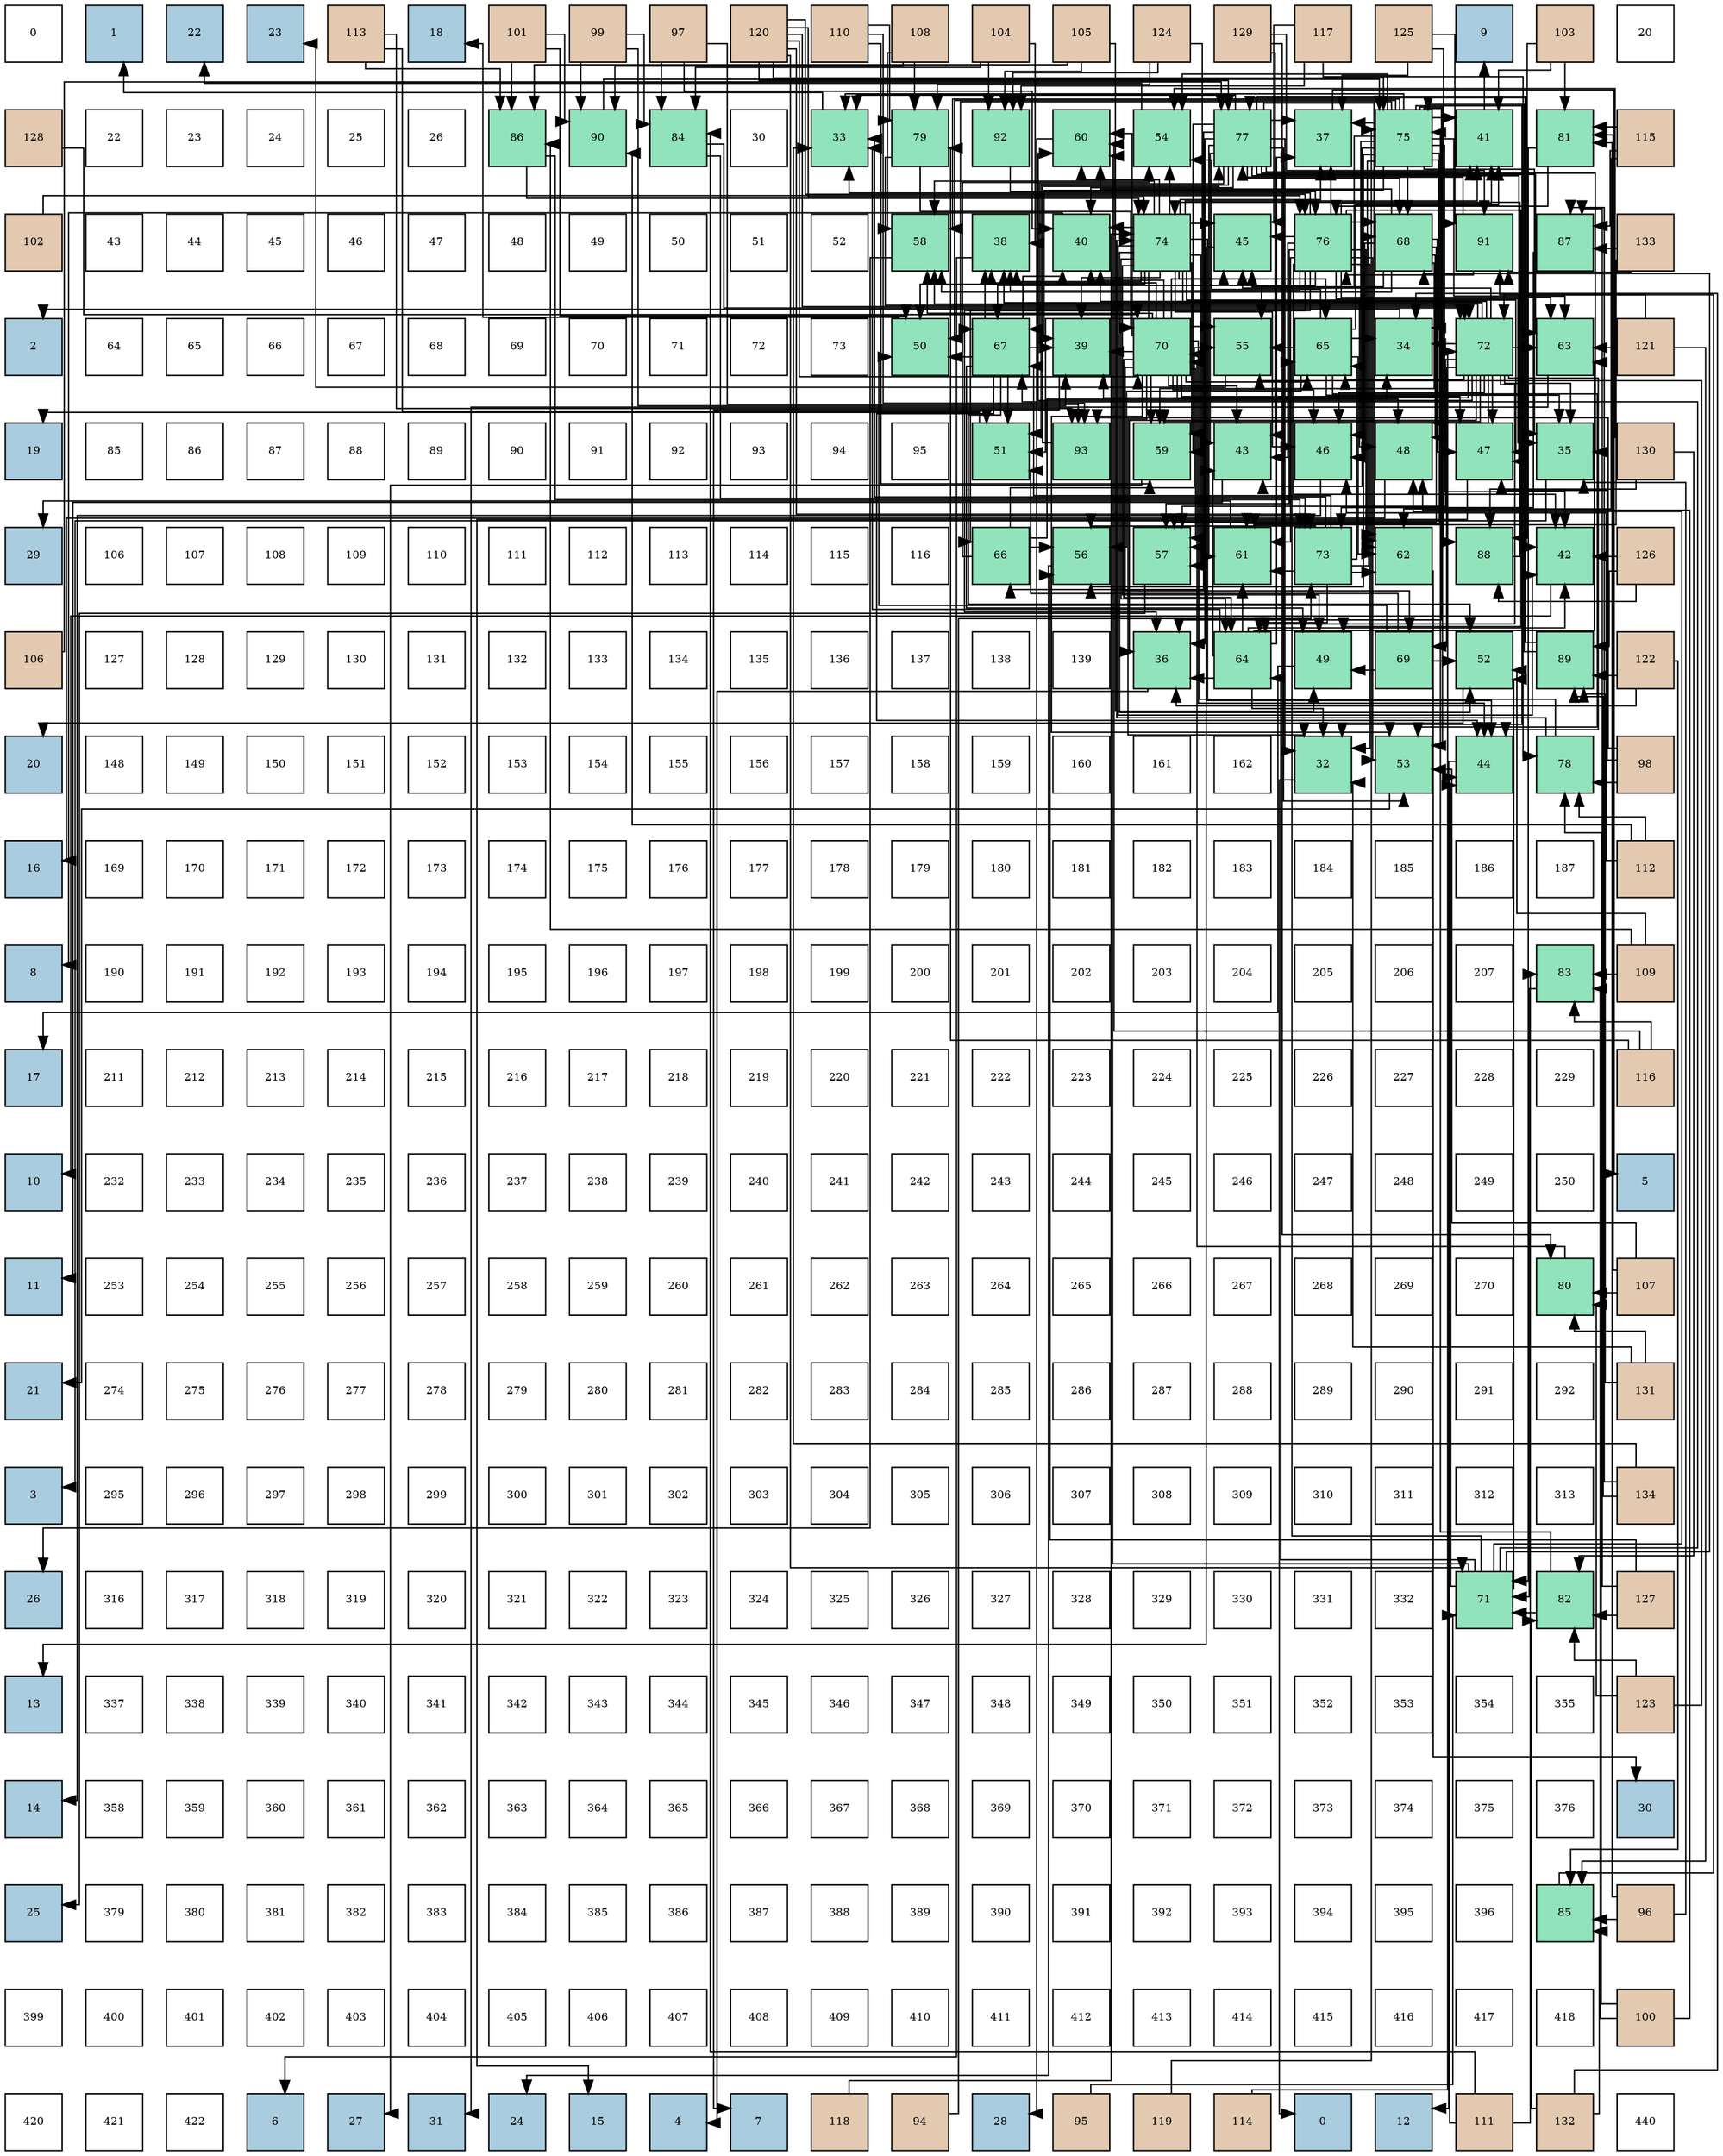 digraph layout{
 rankdir=TB;
 splines=ortho;
 node [style=filled shape=square fixedsize=true width=0.6];
0[label="0", fontsize=8, fillcolor="#ffffff"];
1[label="1", fontsize=8, fillcolor="#a9ccde"];
2[label="22", fontsize=8, fillcolor="#a9ccde"];
3[label="23", fontsize=8, fillcolor="#a9ccde"];
4[label="113", fontsize=8, fillcolor="#e3c9af"];
5[label="18", fontsize=8, fillcolor="#a9ccde"];
6[label="101", fontsize=8, fillcolor="#e3c9af"];
7[label="99", fontsize=8, fillcolor="#e3c9af"];
8[label="97", fontsize=8, fillcolor="#e3c9af"];
9[label="120", fontsize=8, fillcolor="#e3c9af"];
10[label="110", fontsize=8, fillcolor="#e3c9af"];
11[label="108", fontsize=8, fillcolor="#e3c9af"];
12[label="104", fontsize=8, fillcolor="#e3c9af"];
13[label="105", fontsize=8, fillcolor="#e3c9af"];
14[label="124", fontsize=8, fillcolor="#e3c9af"];
15[label="129", fontsize=8, fillcolor="#e3c9af"];
16[label="117", fontsize=8, fillcolor="#e3c9af"];
17[label="125", fontsize=8, fillcolor="#e3c9af"];
18[label="9", fontsize=8, fillcolor="#a9ccde"];
19[label="103", fontsize=8, fillcolor="#e3c9af"];
20[label="20", fontsize=8, fillcolor="#ffffff"];
21[label="128", fontsize=8, fillcolor="#e3c9af"];
22[label="22", fontsize=8, fillcolor="#ffffff"];
23[label="23", fontsize=8, fillcolor="#ffffff"];
24[label="24", fontsize=8, fillcolor="#ffffff"];
25[label="25", fontsize=8, fillcolor="#ffffff"];
26[label="26", fontsize=8, fillcolor="#ffffff"];
27[label="86", fontsize=8, fillcolor="#91e3bb"];
28[label="90", fontsize=8, fillcolor="#91e3bb"];
29[label="84", fontsize=8, fillcolor="#91e3bb"];
30[label="30", fontsize=8, fillcolor="#ffffff"];
31[label="33", fontsize=8, fillcolor="#91e3bb"];
32[label="79", fontsize=8, fillcolor="#91e3bb"];
33[label="92", fontsize=8, fillcolor="#91e3bb"];
34[label="60", fontsize=8, fillcolor="#91e3bb"];
35[label="54", fontsize=8, fillcolor="#91e3bb"];
36[label="77", fontsize=8, fillcolor="#91e3bb"];
37[label="37", fontsize=8, fillcolor="#91e3bb"];
38[label="75", fontsize=8, fillcolor="#91e3bb"];
39[label="41", fontsize=8, fillcolor="#91e3bb"];
40[label="81", fontsize=8, fillcolor="#91e3bb"];
41[label="115", fontsize=8, fillcolor="#e3c9af"];
42[label="102", fontsize=8, fillcolor="#e3c9af"];
43[label="43", fontsize=8, fillcolor="#ffffff"];
44[label="44", fontsize=8, fillcolor="#ffffff"];
45[label="45", fontsize=8, fillcolor="#ffffff"];
46[label="46", fontsize=8, fillcolor="#ffffff"];
47[label="47", fontsize=8, fillcolor="#ffffff"];
48[label="48", fontsize=8, fillcolor="#ffffff"];
49[label="49", fontsize=8, fillcolor="#ffffff"];
50[label="50", fontsize=8, fillcolor="#ffffff"];
51[label="51", fontsize=8, fillcolor="#ffffff"];
52[label="52", fontsize=8, fillcolor="#ffffff"];
53[label="58", fontsize=8, fillcolor="#91e3bb"];
54[label="38", fontsize=8, fillcolor="#91e3bb"];
55[label="40", fontsize=8, fillcolor="#91e3bb"];
56[label="74", fontsize=8, fillcolor="#91e3bb"];
57[label="45", fontsize=8, fillcolor="#91e3bb"];
58[label="76", fontsize=8, fillcolor="#91e3bb"];
59[label="68", fontsize=8, fillcolor="#91e3bb"];
60[label="91", fontsize=8, fillcolor="#91e3bb"];
61[label="87", fontsize=8, fillcolor="#91e3bb"];
62[label="133", fontsize=8, fillcolor="#e3c9af"];
63[label="2", fontsize=8, fillcolor="#a9ccde"];
64[label="64", fontsize=8, fillcolor="#ffffff"];
65[label="65", fontsize=8, fillcolor="#ffffff"];
66[label="66", fontsize=8, fillcolor="#ffffff"];
67[label="67", fontsize=8, fillcolor="#ffffff"];
68[label="68", fontsize=8, fillcolor="#ffffff"];
69[label="69", fontsize=8, fillcolor="#ffffff"];
70[label="70", fontsize=8, fillcolor="#ffffff"];
71[label="71", fontsize=8, fillcolor="#ffffff"];
72[label="72", fontsize=8, fillcolor="#ffffff"];
73[label="73", fontsize=8, fillcolor="#ffffff"];
74[label="50", fontsize=8, fillcolor="#91e3bb"];
75[label="67", fontsize=8, fillcolor="#91e3bb"];
76[label="39", fontsize=8, fillcolor="#91e3bb"];
77[label="70", fontsize=8, fillcolor="#91e3bb"];
78[label="55", fontsize=8, fillcolor="#91e3bb"];
79[label="65", fontsize=8, fillcolor="#91e3bb"];
80[label="34", fontsize=8, fillcolor="#91e3bb"];
81[label="72", fontsize=8, fillcolor="#91e3bb"];
82[label="63", fontsize=8, fillcolor="#91e3bb"];
83[label="121", fontsize=8, fillcolor="#e3c9af"];
84[label="19", fontsize=8, fillcolor="#a9ccde"];
85[label="85", fontsize=8, fillcolor="#ffffff"];
86[label="86", fontsize=8, fillcolor="#ffffff"];
87[label="87", fontsize=8, fillcolor="#ffffff"];
88[label="88", fontsize=8, fillcolor="#ffffff"];
89[label="89", fontsize=8, fillcolor="#ffffff"];
90[label="90", fontsize=8, fillcolor="#ffffff"];
91[label="91", fontsize=8, fillcolor="#ffffff"];
92[label="92", fontsize=8, fillcolor="#ffffff"];
93[label="93", fontsize=8, fillcolor="#ffffff"];
94[label="94", fontsize=8, fillcolor="#ffffff"];
95[label="95", fontsize=8, fillcolor="#ffffff"];
96[label="51", fontsize=8, fillcolor="#91e3bb"];
97[label="93", fontsize=8, fillcolor="#91e3bb"];
98[label="59", fontsize=8, fillcolor="#91e3bb"];
99[label="43", fontsize=8, fillcolor="#91e3bb"];
100[label="46", fontsize=8, fillcolor="#91e3bb"];
101[label="48", fontsize=8, fillcolor="#91e3bb"];
102[label="47", fontsize=8, fillcolor="#91e3bb"];
103[label="35", fontsize=8, fillcolor="#91e3bb"];
104[label="130", fontsize=8, fillcolor="#e3c9af"];
105[label="29", fontsize=8, fillcolor="#a9ccde"];
106[label="106", fontsize=8, fillcolor="#ffffff"];
107[label="107", fontsize=8, fillcolor="#ffffff"];
108[label="108", fontsize=8, fillcolor="#ffffff"];
109[label="109", fontsize=8, fillcolor="#ffffff"];
110[label="110", fontsize=8, fillcolor="#ffffff"];
111[label="111", fontsize=8, fillcolor="#ffffff"];
112[label="112", fontsize=8, fillcolor="#ffffff"];
113[label="113", fontsize=8, fillcolor="#ffffff"];
114[label="114", fontsize=8, fillcolor="#ffffff"];
115[label="115", fontsize=8, fillcolor="#ffffff"];
116[label="116", fontsize=8, fillcolor="#ffffff"];
117[label="66", fontsize=8, fillcolor="#91e3bb"];
118[label="56", fontsize=8, fillcolor="#91e3bb"];
119[label="57", fontsize=8, fillcolor="#91e3bb"];
120[label="61", fontsize=8, fillcolor="#91e3bb"];
121[label="73", fontsize=8, fillcolor="#91e3bb"];
122[label="62", fontsize=8, fillcolor="#91e3bb"];
123[label="88", fontsize=8, fillcolor="#91e3bb"];
124[label="42", fontsize=8, fillcolor="#91e3bb"];
125[label="126", fontsize=8, fillcolor="#e3c9af"];
126[label="106", fontsize=8, fillcolor="#e3c9af"];
127[label="127", fontsize=8, fillcolor="#ffffff"];
128[label="128", fontsize=8, fillcolor="#ffffff"];
129[label="129", fontsize=8, fillcolor="#ffffff"];
130[label="130", fontsize=8, fillcolor="#ffffff"];
131[label="131", fontsize=8, fillcolor="#ffffff"];
132[label="132", fontsize=8, fillcolor="#ffffff"];
133[label="133", fontsize=8, fillcolor="#ffffff"];
134[label="134", fontsize=8, fillcolor="#ffffff"];
135[label="135", fontsize=8, fillcolor="#ffffff"];
136[label="136", fontsize=8, fillcolor="#ffffff"];
137[label="137", fontsize=8, fillcolor="#ffffff"];
138[label="138", fontsize=8, fillcolor="#ffffff"];
139[label="139", fontsize=8, fillcolor="#ffffff"];
140[label="36", fontsize=8, fillcolor="#91e3bb"];
141[label="64", fontsize=8, fillcolor="#91e3bb"];
142[label="49", fontsize=8, fillcolor="#91e3bb"];
143[label="69", fontsize=8, fillcolor="#91e3bb"];
144[label="52", fontsize=8, fillcolor="#91e3bb"];
145[label="89", fontsize=8, fillcolor="#91e3bb"];
146[label="122", fontsize=8, fillcolor="#e3c9af"];
147[label="20", fontsize=8, fillcolor="#a9ccde"];
148[label="148", fontsize=8, fillcolor="#ffffff"];
149[label="149", fontsize=8, fillcolor="#ffffff"];
150[label="150", fontsize=8, fillcolor="#ffffff"];
151[label="151", fontsize=8, fillcolor="#ffffff"];
152[label="152", fontsize=8, fillcolor="#ffffff"];
153[label="153", fontsize=8, fillcolor="#ffffff"];
154[label="154", fontsize=8, fillcolor="#ffffff"];
155[label="155", fontsize=8, fillcolor="#ffffff"];
156[label="156", fontsize=8, fillcolor="#ffffff"];
157[label="157", fontsize=8, fillcolor="#ffffff"];
158[label="158", fontsize=8, fillcolor="#ffffff"];
159[label="159", fontsize=8, fillcolor="#ffffff"];
160[label="160", fontsize=8, fillcolor="#ffffff"];
161[label="161", fontsize=8, fillcolor="#ffffff"];
162[label="162", fontsize=8, fillcolor="#ffffff"];
163[label="32", fontsize=8, fillcolor="#91e3bb"];
164[label="53", fontsize=8, fillcolor="#91e3bb"];
165[label="44", fontsize=8, fillcolor="#91e3bb"];
166[label="78", fontsize=8, fillcolor="#91e3bb"];
167[label="98", fontsize=8, fillcolor="#e3c9af"];
168[label="16", fontsize=8, fillcolor="#a9ccde"];
169[label="169", fontsize=8, fillcolor="#ffffff"];
170[label="170", fontsize=8, fillcolor="#ffffff"];
171[label="171", fontsize=8, fillcolor="#ffffff"];
172[label="172", fontsize=8, fillcolor="#ffffff"];
173[label="173", fontsize=8, fillcolor="#ffffff"];
174[label="174", fontsize=8, fillcolor="#ffffff"];
175[label="175", fontsize=8, fillcolor="#ffffff"];
176[label="176", fontsize=8, fillcolor="#ffffff"];
177[label="177", fontsize=8, fillcolor="#ffffff"];
178[label="178", fontsize=8, fillcolor="#ffffff"];
179[label="179", fontsize=8, fillcolor="#ffffff"];
180[label="180", fontsize=8, fillcolor="#ffffff"];
181[label="181", fontsize=8, fillcolor="#ffffff"];
182[label="182", fontsize=8, fillcolor="#ffffff"];
183[label="183", fontsize=8, fillcolor="#ffffff"];
184[label="184", fontsize=8, fillcolor="#ffffff"];
185[label="185", fontsize=8, fillcolor="#ffffff"];
186[label="186", fontsize=8, fillcolor="#ffffff"];
187[label="187", fontsize=8, fillcolor="#ffffff"];
188[label="112", fontsize=8, fillcolor="#e3c9af"];
189[label="8", fontsize=8, fillcolor="#a9ccde"];
190[label="190", fontsize=8, fillcolor="#ffffff"];
191[label="191", fontsize=8, fillcolor="#ffffff"];
192[label="192", fontsize=8, fillcolor="#ffffff"];
193[label="193", fontsize=8, fillcolor="#ffffff"];
194[label="194", fontsize=8, fillcolor="#ffffff"];
195[label="195", fontsize=8, fillcolor="#ffffff"];
196[label="196", fontsize=8, fillcolor="#ffffff"];
197[label="197", fontsize=8, fillcolor="#ffffff"];
198[label="198", fontsize=8, fillcolor="#ffffff"];
199[label="199", fontsize=8, fillcolor="#ffffff"];
200[label="200", fontsize=8, fillcolor="#ffffff"];
201[label="201", fontsize=8, fillcolor="#ffffff"];
202[label="202", fontsize=8, fillcolor="#ffffff"];
203[label="203", fontsize=8, fillcolor="#ffffff"];
204[label="204", fontsize=8, fillcolor="#ffffff"];
205[label="205", fontsize=8, fillcolor="#ffffff"];
206[label="206", fontsize=8, fillcolor="#ffffff"];
207[label="207", fontsize=8, fillcolor="#ffffff"];
208[label="83", fontsize=8, fillcolor="#91e3bb"];
209[label="109", fontsize=8, fillcolor="#e3c9af"];
210[label="17", fontsize=8, fillcolor="#a9ccde"];
211[label="211", fontsize=8, fillcolor="#ffffff"];
212[label="212", fontsize=8, fillcolor="#ffffff"];
213[label="213", fontsize=8, fillcolor="#ffffff"];
214[label="214", fontsize=8, fillcolor="#ffffff"];
215[label="215", fontsize=8, fillcolor="#ffffff"];
216[label="216", fontsize=8, fillcolor="#ffffff"];
217[label="217", fontsize=8, fillcolor="#ffffff"];
218[label="218", fontsize=8, fillcolor="#ffffff"];
219[label="219", fontsize=8, fillcolor="#ffffff"];
220[label="220", fontsize=8, fillcolor="#ffffff"];
221[label="221", fontsize=8, fillcolor="#ffffff"];
222[label="222", fontsize=8, fillcolor="#ffffff"];
223[label="223", fontsize=8, fillcolor="#ffffff"];
224[label="224", fontsize=8, fillcolor="#ffffff"];
225[label="225", fontsize=8, fillcolor="#ffffff"];
226[label="226", fontsize=8, fillcolor="#ffffff"];
227[label="227", fontsize=8, fillcolor="#ffffff"];
228[label="228", fontsize=8, fillcolor="#ffffff"];
229[label="229", fontsize=8, fillcolor="#ffffff"];
230[label="116", fontsize=8, fillcolor="#e3c9af"];
231[label="10", fontsize=8, fillcolor="#a9ccde"];
232[label="232", fontsize=8, fillcolor="#ffffff"];
233[label="233", fontsize=8, fillcolor="#ffffff"];
234[label="234", fontsize=8, fillcolor="#ffffff"];
235[label="235", fontsize=8, fillcolor="#ffffff"];
236[label="236", fontsize=8, fillcolor="#ffffff"];
237[label="237", fontsize=8, fillcolor="#ffffff"];
238[label="238", fontsize=8, fillcolor="#ffffff"];
239[label="239", fontsize=8, fillcolor="#ffffff"];
240[label="240", fontsize=8, fillcolor="#ffffff"];
241[label="241", fontsize=8, fillcolor="#ffffff"];
242[label="242", fontsize=8, fillcolor="#ffffff"];
243[label="243", fontsize=8, fillcolor="#ffffff"];
244[label="244", fontsize=8, fillcolor="#ffffff"];
245[label="245", fontsize=8, fillcolor="#ffffff"];
246[label="246", fontsize=8, fillcolor="#ffffff"];
247[label="247", fontsize=8, fillcolor="#ffffff"];
248[label="248", fontsize=8, fillcolor="#ffffff"];
249[label="249", fontsize=8, fillcolor="#ffffff"];
250[label="250", fontsize=8, fillcolor="#ffffff"];
251[label="5", fontsize=8, fillcolor="#a9ccde"];
252[label="11", fontsize=8, fillcolor="#a9ccde"];
253[label="253", fontsize=8, fillcolor="#ffffff"];
254[label="254", fontsize=8, fillcolor="#ffffff"];
255[label="255", fontsize=8, fillcolor="#ffffff"];
256[label="256", fontsize=8, fillcolor="#ffffff"];
257[label="257", fontsize=8, fillcolor="#ffffff"];
258[label="258", fontsize=8, fillcolor="#ffffff"];
259[label="259", fontsize=8, fillcolor="#ffffff"];
260[label="260", fontsize=8, fillcolor="#ffffff"];
261[label="261", fontsize=8, fillcolor="#ffffff"];
262[label="262", fontsize=8, fillcolor="#ffffff"];
263[label="263", fontsize=8, fillcolor="#ffffff"];
264[label="264", fontsize=8, fillcolor="#ffffff"];
265[label="265", fontsize=8, fillcolor="#ffffff"];
266[label="266", fontsize=8, fillcolor="#ffffff"];
267[label="267", fontsize=8, fillcolor="#ffffff"];
268[label="268", fontsize=8, fillcolor="#ffffff"];
269[label="269", fontsize=8, fillcolor="#ffffff"];
270[label="270", fontsize=8, fillcolor="#ffffff"];
271[label="80", fontsize=8, fillcolor="#91e3bb"];
272[label="107", fontsize=8, fillcolor="#e3c9af"];
273[label="21", fontsize=8, fillcolor="#a9ccde"];
274[label="274", fontsize=8, fillcolor="#ffffff"];
275[label="275", fontsize=8, fillcolor="#ffffff"];
276[label="276", fontsize=8, fillcolor="#ffffff"];
277[label="277", fontsize=8, fillcolor="#ffffff"];
278[label="278", fontsize=8, fillcolor="#ffffff"];
279[label="279", fontsize=8, fillcolor="#ffffff"];
280[label="280", fontsize=8, fillcolor="#ffffff"];
281[label="281", fontsize=8, fillcolor="#ffffff"];
282[label="282", fontsize=8, fillcolor="#ffffff"];
283[label="283", fontsize=8, fillcolor="#ffffff"];
284[label="284", fontsize=8, fillcolor="#ffffff"];
285[label="285", fontsize=8, fillcolor="#ffffff"];
286[label="286", fontsize=8, fillcolor="#ffffff"];
287[label="287", fontsize=8, fillcolor="#ffffff"];
288[label="288", fontsize=8, fillcolor="#ffffff"];
289[label="289", fontsize=8, fillcolor="#ffffff"];
290[label="290", fontsize=8, fillcolor="#ffffff"];
291[label="291", fontsize=8, fillcolor="#ffffff"];
292[label="292", fontsize=8, fillcolor="#ffffff"];
293[label="131", fontsize=8, fillcolor="#e3c9af"];
294[label="3", fontsize=8, fillcolor="#a9ccde"];
295[label="295", fontsize=8, fillcolor="#ffffff"];
296[label="296", fontsize=8, fillcolor="#ffffff"];
297[label="297", fontsize=8, fillcolor="#ffffff"];
298[label="298", fontsize=8, fillcolor="#ffffff"];
299[label="299", fontsize=8, fillcolor="#ffffff"];
300[label="300", fontsize=8, fillcolor="#ffffff"];
301[label="301", fontsize=8, fillcolor="#ffffff"];
302[label="302", fontsize=8, fillcolor="#ffffff"];
303[label="303", fontsize=8, fillcolor="#ffffff"];
304[label="304", fontsize=8, fillcolor="#ffffff"];
305[label="305", fontsize=8, fillcolor="#ffffff"];
306[label="306", fontsize=8, fillcolor="#ffffff"];
307[label="307", fontsize=8, fillcolor="#ffffff"];
308[label="308", fontsize=8, fillcolor="#ffffff"];
309[label="309", fontsize=8, fillcolor="#ffffff"];
310[label="310", fontsize=8, fillcolor="#ffffff"];
311[label="311", fontsize=8, fillcolor="#ffffff"];
312[label="312", fontsize=8, fillcolor="#ffffff"];
313[label="313", fontsize=8, fillcolor="#ffffff"];
314[label="134", fontsize=8, fillcolor="#e3c9af"];
315[label="26", fontsize=8, fillcolor="#a9ccde"];
316[label="316", fontsize=8, fillcolor="#ffffff"];
317[label="317", fontsize=8, fillcolor="#ffffff"];
318[label="318", fontsize=8, fillcolor="#ffffff"];
319[label="319", fontsize=8, fillcolor="#ffffff"];
320[label="320", fontsize=8, fillcolor="#ffffff"];
321[label="321", fontsize=8, fillcolor="#ffffff"];
322[label="322", fontsize=8, fillcolor="#ffffff"];
323[label="323", fontsize=8, fillcolor="#ffffff"];
324[label="324", fontsize=8, fillcolor="#ffffff"];
325[label="325", fontsize=8, fillcolor="#ffffff"];
326[label="326", fontsize=8, fillcolor="#ffffff"];
327[label="327", fontsize=8, fillcolor="#ffffff"];
328[label="328", fontsize=8, fillcolor="#ffffff"];
329[label="329", fontsize=8, fillcolor="#ffffff"];
330[label="330", fontsize=8, fillcolor="#ffffff"];
331[label="331", fontsize=8, fillcolor="#ffffff"];
332[label="332", fontsize=8, fillcolor="#ffffff"];
333[label="71", fontsize=8, fillcolor="#91e3bb"];
334[label="82", fontsize=8, fillcolor="#91e3bb"];
335[label="127", fontsize=8, fillcolor="#e3c9af"];
336[label="13", fontsize=8, fillcolor="#a9ccde"];
337[label="337", fontsize=8, fillcolor="#ffffff"];
338[label="338", fontsize=8, fillcolor="#ffffff"];
339[label="339", fontsize=8, fillcolor="#ffffff"];
340[label="340", fontsize=8, fillcolor="#ffffff"];
341[label="341", fontsize=8, fillcolor="#ffffff"];
342[label="342", fontsize=8, fillcolor="#ffffff"];
343[label="343", fontsize=8, fillcolor="#ffffff"];
344[label="344", fontsize=8, fillcolor="#ffffff"];
345[label="345", fontsize=8, fillcolor="#ffffff"];
346[label="346", fontsize=8, fillcolor="#ffffff"];
347[label="347", fontsize=8, fillcolor="#ffffff"];
348[label="348", fontsize=8, fillcolor="#ffffff"];
349[label="349", fontsize=8, fillcolor="#ffffff"];
350[label="350", fontsize=8, fillcolor="#ffffff"];
351[label="351", fontsize=8, fillcolor="#ffffff"];
352[label="352", fontsize=8, fillcolor="#ffffff"];
353[label="353", fontsize=8, fillcolor="#ffffff"];
354[label="354", fontsize=8, fillcolor="#ffffff"];
355[label="355", fontsize=8, fillcolor="#ffffff"];
356[label="123", fontsize=8, fillcolor="#e3c9af"];
357[label="14", fontsize=8, fillcolor="#a9ccde"];
358[label="358", fontsize=8, fillcolor="#ffffff"];
359[label="359", fontsize=8, fillcolor="#ffffff"];
360[label="360", fontsize=8, fillcolor="#ffffff"];
361[label="361", fontsize=8, fillcolor="#ffffff"];
362[label="362", fontsize=8, fillcolor="#ffffff"];
363[label="363", fontsize=8, fillcolor="#ffffff"];
364[label="364", fontsize=8, fillcolor="#ffffff"];
365[label="365", fontsize=8, fillcolor="#ffffff"];
366[label="366", fontsize=8, fillcolor="#ffffff"];
367[label="367", fontsize=8, fillcolor="#ffffff"];
368[label="368", fontsize=8, fillcolor="#ffffff"];
369[label="369", fontsize=8, fillcolor="#ffffff"];
370[label="370", fontsize=8, fillcolor="#ffffff"];
371[label="371", fontsize=8, fillcolor="#ffffff"];
372[label="372", fontsize=8, fillcolor="#ffffff"];
373[label="373", fontsize=8, fillcolor="#ffffff"];
374[label="374", fontsize=8, fillcolor="#ffffff"];
375[label="375", fontsize=8, fillcolor="#ffffff"];
376[label="376", fontsize=8, fillcolor="#ffffff"];
377[label="30", fontsize=8, fillcolor="#a9ccde"];
378[label="25", fontsize=8, fillcolor="#a9ccde"];
379[label="379", fontsize=8, fillcolor="#ffffff"];
380[label="380", fontsize=8, fillcolor="#ffffff"];
381[label="381", fontsize=8, fillcolor="#ffffff"];
382[label="382", fontsize=8, fillcolor="#ffffff"];
383[label="383", fontsize=8, fillcolor="#ffffff"];
384[label="384", fontsize=8, fillcolor="#ffffff"];
385[label="385", fontsize=8, fillcolor="#ffffff"];
386[label="386", fontsize=8, fillcolor="#ffffff"];
387[label="387", fontsize=8, fillcolor="#ffffff"];
388[label="388", fontsize=8, fillcolor="#ffffff"];
389[label="389", fontsize=8, fillcolor="#ffffff"];
390[label="390", fontsize=8, fillcolor="#ffffff"];
391[label="391", fontsize=8, fillcolor="#ffffff"];
392[label="392", fontsize=8, fillcolor="#ffffff"];
393[label="393", fontsize=8, fillcolor="#ffffff"];
394[label="394", fontsize=8, fillcolor="#ffffff"];
395[label="395", fontsize=8, fillcolor="#ffffff"];
396[label="396", fontsize=8, fillcolor="#ffffff"];
397[label="85", fontsize=8, fillcolor="#91e3bb"];
398[label="96", fontsize=8, fillcolor="#e3c9af"];
399[label="399", fontsize=8, fillcolor="#ffffff"];
400[label="400", fontsize=8, fillcolor="#ffffff"];
401[label="401", fontsize=8, fillcolor="#ffffff"];
402[label="402", fontsize=8, fillcolor="#ffffff"];
403[label="403", fontsize=8, fillcolor="#ffffff"];
404[label="404", fontsize=8, fillcolor="#ffffff"];
405[label="405", fontsize=8, fillcolor="#ffffff"];
406[label="406", fontsize=8, fillcolor="#ffffff"];
407[label="407", fontsize=8, fillcolor="#ffffff"];
408[label="408", fontsize=8, fillcolor="#ffffff"];
409[label="409", fontsize=8, fillcolor="#ffffff"];
410[label="410", fontsize=8, fillcolor="#ffffff"];
411[label="411", fontsize=8, fillcolor="#ffffff"];
412[label="412", fontsize=8, fillcolor="#ffffff"];
413[label="413", fontsize=8, fillcolor="#ffffff"];
414[label="414", fontsize=8, fillcolor="#ffffff"];
415[label="415", fontsize=8, fillcolor="#ffffff"];
416[label="416", fontsize=8, fillcolor="#ffffff"];
417[label="417", fontsize=8, fillcolor="#ffffff"];
418[label="418", fontsize=8, fillcolor="#ffffff"];
419[label="100", fontsize=8, fillcolor="#e3c9af"];
420[label="420", fontsize=8, fillcolor="#ffffff"];
421[label="421", fontsize=8, fillcolor="#ffffff"];
422[label="422", fontsize=8, fillcolor="#ffffff"];
423[label="6", fontsize=8, fillcolor="#a9ccde"];
424[label="27", fontsize=8, fillcolor="#a9ccde"];
425[label="31", fontsize=8, fillcolor="#a9ccde"];
426[label="24", fontsize=8, fillcolor="#a9ccde"];
427[label="15", fontsize=8, fillcolor="#a9ccde"];
428[label="4", fontsize=8, fillcolor="#a9ccde"];
429[label="7", fontsize=8, fillcolor="#a9ccde"];
430[label="118", fontsize=8, fillcolor="#e3c9af"];
431[label="94", fontsize=8, fillcolor="#e3c9af"];
432[label="28", fontsize=8, fillcolor="#a9ccde"];
433[label="95", fontsize=8, fillcolor="#e3c9af"];
434[label="119", fontsize=8, fillcolor="#e3c9af"];
435[label="114", fontsize=8, fillcolor="#e3c9af"];
436[label="0", fontsize=8, fillcolor="#a9ccde"];
437[label="12", fontsize=8, fillcolor="#a9ccde"];
438[label="111", fontsize=8, fillcolor="#e3c9af"];
439[label="132", fontsize=8, fillcolor="#e3c9af"];
440[label="440", fontsize=8, fillcolor="#ffffff"];
edge [constraint=false, style=vis];163 -> 436;
31 -> 1;
80 -> 63;
103 -> 294;
140 -> 428;
37 -> 251;
54 -> 423;
76 -> 429;
55 -> 189;
39 -> 18;
124 -> 231;
99 -> 252;
165 -> 437;
57 -> 336;
100 -> 357;
102 -> 427;
101 -> 168;
142 -> 210;
74 -> 5;
96 -> 84;
144 -> 147;
164 -> 273;
35 -> 2;
78 -> 3;
118 -> 426;
119 -> 378;
53 -> 315;
98 -> 424;
34 -> 432;
120 -> 105;
122 -> 377;
82 -> 425;
141 -> 163;
141 -> 31;
141 -> 140;
141 -> 37;
141 -> 124;
141 -> 99;
141 -> 120;
141 -> 82;
79 -> 80;
79 -> 103;
79 -> 39;
79 -> 164;
79 -> 35;
79 -> 78;
79 -> 118;
79 -> 122;
117 -> 80;
117 -> 35;
117 -> 78;
117 -> 118;
75 -> 54;
75 -> 76;
75 -> 55;
75 -> 165;
75 -> 142;
75 -> 74;
75 -> 96;
75 -> 144;
59 -> 57;
59 -> 100;
59 -> 102;
59 -> 101;
59 -> 119;
59 -> 53;
59 -> 98;
59 -> 34;
143 -> 142;
143 -> 74;
143 -> 96;
143 -> 144;
77 -> 163;
77 -> 54;
77 -> 76;
77 -> 55;
77 -> 99;
77 -> 165;
77 -> 57;
77 -> 100;
77 -> 102;
77 -> 101;
77 -> 164;
77 -> 78;
77 -> 119;
77 -> 53;
77 -> 98;
77 -> 34;
77 -> 141;
77 -> 79;
77 -> 143;
333 -> 165;
333 -> 101;
333 -> 144;
333 -> 34;
333 -> 141;
333 -> 79;
333 -> 75;
333 -> 59;
81 -> 80;
81 -> 103;
81 -> 140;
81 -> 54;
81 -> 76;
81 -> 55;
81 -> 165;
81 -> 57;
81 -> 100;
81 -> 102;
81 -> 101;
81 -> 119;
81 -> 53;
81 -> 98;
81 -> 34;
81 -> 82;
81 -> 141;
81 -> 79;
81 -> 143;
121 -> 31;
121 -> 118;
121 -> 120;
121 -> 122;
121 -> 141;
121 -> 79;
121 -> 75;
121 -> 59;
56 -> 37;
56 -> 54;
56 -> 76;
56 -> 55;
56 -> 39;
56 -> 124;
56 -> 165;
56 -> 57;
56 -> 100;
56 -> 102;
56 -> 101;
56 -> 142;
56 -> 74;
56 -> 96;
56 -> 144;
56 -> 35;
56 -> 119;
56 -> 53;
56 -> 98;
56 -> 34;
56 -> 141;
56 -> 79;
38 -> 163;
38 -> 31;
38 -> 80;
38 -> 103;
38 -> 140;
38 -> 37;
38 -> 76;
38 -> 39;
38 -> 124;
38 -> 99;
38 -> 100;
38 -> 74;
38 -> 164;
38 -> 35;
38 -> 78;
38 -> 118;
38 -> 53;
38 -> 120;
38 -> 122;
38 -> 82;
38 -> 75;
38 -> 59;
58 -> 163;
58 -> 31;
58 -> 103;
58 -> 140;
58 -> 37;
58 -> 54;
58 -> 39;
58 -> 124;
58 -> 99;
58 -> 57;
58 -> 142;
58 -> 164;
58 -> 119;
58 -> 120;
58 -> 122;
58 -> 82;
58 -> 117;
58 -> 75;
58 -> 59;
36 -> 163;
36 -> 31;
36 -> 103;
36 -> 140;
36 -> 37;
36 -> 55;
36 -> 39;
36 -> 124;
36 -> 99;
36 -> 102;
36 -> 96;
36 -> 164;
36 -> 98;
36 -> 120;
36 -> 122;
36 -> 82;
36 -> 117;
36 -> 75;
36 -> 59;
166 -> 77;
166 -> 56;
32 -> 77;
32 -> 81;
271 -> 77;
40 -> 333;
40 -> 58;
334 -> 333;
334 -> 38;
208 -> 333;
29 -> 81;
29 -> 121;
397 -> 81;
27 -> 121;
27 -> 56;
61 -> 121;
123 -> 56;
145 -> 38;
145 -> 36;
28 -> 38;
60 -> 58;
60 -> 36;
33 -> 58;
97 -> 36;
431 -> 121;
433 -> 333;
398 -> 103;
398 -> 40;
398 -> 397;
8 -> 55;
8 -> 29;
8 -> 97;
167 -> 102;
167 -> 166;
167 -> 97;
7 -> 76;
7 -> 29;
7 -> 28;
419 -> 101;
419 -> 166;
419 -> 208;
6 -> 74;
6 -> 27;
6 -> 28;
42 -> 58;
19 -> 39;
19 -> 40;
19 -> 123;
12 -> 54;
12 -> 29;
12 -> 33;
13 -> 142;
13 -> 27;
13 -> 33;
126 -> 36;
272 -> 164;
272 -> 271;
272 -> 40;
11 -> 53;
11 -> 32;
11 -> 28;
209 -> 144;
209 -> 208;
209 -> 27;
10 -> 98;
10 -> 32;
10 -> 97;
438 -> 165;
438 -> 208;
438 -> 29;
188 -> 100;
188 -> 166;
188 -> 28;
4 -> 96;
4 -> 27;
4 -> 97;
435 -> 81;
41 -> 122;
41 -> 40;
41 -> 61;
230 -> 34;
230 -> 32;
230 -> 208;
16 -> 57;
16 -> 166;
16 -> 33;
430 -> 56;
434 -> 38;
9 -> 77;
9 -> 333;
9 -> 81;
9 -> 121;
9 -> 56;
9 -> 38;
9 -> 58;
9 -> 36;
83 -> 82;
83 -> 397;
83 -> 60;
146 -> 140;
146 -> 397;
146 -> 145;
356 -> 78;
356 -> 271;
356 -> 334;
14 -> 119;
14 -> 32;
14 -> 33;
17 -> 37;
17 -> 123;
17 -> 60;
125 -> 124;
125 -> 123;
125 -> 145;
335 -> 118;
335 -> 334;
335 -> 61;
21 -> 77;
15 -> 99;
15 -> 271;
15 -> 60;
104 -> 35;
104 -> 334;
104 -> 123;
293 -> 163;
293 -> 271;
293 -> 145;
439 -> 80;
439 -> 334;
439 -> 397;
62 -> 120;
62 -> 61;
62 -> 60;
314 -> 31;
314 -> 61;
314 -> 145;
edge [constraint=true, style=invis];
0 -> 21 -> 42 -> 63 -> 84 -> 105 -> 126 -> 147 -> 168 -> 189 -> 210 -> 231 -> 252 -> 273 -> 294 -> 315 -> 336 -> 357 -> 378 -> 399 -> 420;
1 -> 22 -> 43 -> 64 -> 85 -> 106 -> 127 -> 148 -> 169 -> 190 -> 211 -> 232 -> 253 -> 274 -> 295 -> 316 -> 337 -> 358 -> 379 -> 400 -> 421;
2 -> 23 -> 44 -> 65 -> 86 -> 107 -> 128 -> 149 -> 170 -> 191 -> 212 -> 233 -> 254 -> 275 -> 296 -> 317 -> 338 -> 359 -> 380 -> 401 -> 422;
3 -> 24 -> 45 -> 66 -> 87 -> 108 -> 129 -> 150 -> 171 -> 192 -> 213 -> 234 -> 255 -> 276 -> 297 -> 318 -> 339 -> 360 -> 381 -> 402 -> 423;
4 -> 25 -> 46 -> 67 -> 88 -> 109 -> 130 -> 151 -> 172 -> 193 -> 214 -> 235 -> 256 -> 277 -> 298 -> 319 -> 340 -> 361 -> 382 -> 403 -> 424;
5 -> 26 -> 47 -> 68 -> 89 -> 110 -> 131 -> 152 -> 173 -> 194 -> 215 -> 236 -> 257 -> 278 -> 299 -> 320 -> 341 -> 362 -> 383 -> 404 -> 425;
6 -> 27 -> 48 -> 69 -> 90 -> 111 -> 132 -> 153 -> 174 -> 195 -> 216 -> 237 -> 258 -> 279 -> 300 -> 321 -> 342 -> 363 -> 384 -> 405 -> 426;
7 -> 28 -> 49 -> 70 -> 91 -> 112 -> 133 -> 154 -> 175 -> 196 -> 217 -> 238 -> 259 -> 280 -> 301 -> 322 -> 343 -> 364 -> 385 -> 406 -> 427;
8 -> 29 -> 50 -> 71 -> 92 -> 113 -> 134 -> 155 -> 176 -> 197 -> 218 -> 239 -> 260 -> 281 -> 302 -> 323 -> 344 -> 365 -> 386 -> 407 -> 428;
9 -> 30 -> 51 -> 72 -> 93 -> 114 -> 135 -> 156 -> 177 -> 198 -> 219 -> 240 -> 261 -> 282 -> 303 -> 324 -> 345 -> 366 -> 387 -> 408 -> 429;
10 -> 31 -> 52 -> 73 -> 94 -> 115 -> 136 -> 157 -> 178 -> 199 -> 220 -> 241 -> 262 -> 283 -> 304 -> 325 -> 346 -> 367 -> 388 -> 409 -> 430;
11 -> 32 -> 53 -> 74 -> 95 -> 116 -> 137 -> 158 -> 179 -> 200 -> 221 -> 242 -> 263 -> 284 -> 305 -> 326 -> 347 -> 368 -> 389 -> 410 -> 431;
12 -> 33 -> 54 -> 75 -> 96 -> 117 -> 138 -> 159 -> 180 -> 201 -> 222 -> 243 -> 264 -> 285 -> 306 -> 327 -> 348 -> 369 -> 390 -> 411 -> 432;
13 -> 34 -> 55 -> 76 -> 97 -> 118 -> 139 -> 160 -> 181 -> 202 -> 223 -> 244 -> 265 -> 286 -> 307 -> 328 -> 349 -> 370 -> 391 -> 412 -> 433;
14 -> 35 -> 56 -> 77 -> 98 -> 119 -> 140 -> 161 -> 182 -> 203 -> 224 -> 245 -> 266 -> 287 -> 308 -> 329 -> 350 -> 371 -> 392 -> 413 -> 434;
15 -> 36 -> 57 -> 78 -> 99 -> 120 -> 141 -> 162 -> 183 -> 204 -> 225 -> 246 -> 267 -> 288 -> 309 -> 330 -> 351 -> 372 -> 393 -> 414 -> 435;
16 -> 37 -> 58 -> 79 -> 100 -> 121 -> 142 -> 163 -> 184 -> 205 -> 226 -> 247 -> 268 -> 289 -> 310 -> 331 -> 352 -> 373 -> 394 -> 415 -> 436;
17 -> 38 -> 59 -> 80 -> 101 -> 122 -> 143 -> 164 -> 185 -> 206 -> 227 -> 248 -> 269 -> 290 -> 311 -> 332 -> 353 -> 374 -> 395 -> 416 -> 437;
18 -> 39 -> 60 -> 81 -> 102 -> 123 -> 144 -> 165 -> 186 -> 207 -> 228 -> 249 -> 270 -> 291 -> 312 -> 333 -> 354 -> 375 -> 396 -> 417 -> 438;
19 -> 40 -> 61 -> 82 -> 103 -> 124 -> 145 -> 166 -> 187 -> 208 -> 229 -> 250 -> 271 -> 292 -> 313 -> 334 -> 355 -> 376 -> 397 -> 418 -> 439;
20 -> 41 -> 62 -> 83 -> 104 -> 125 -> 146 -> 167 -> 188 -> 209 -> 230 -> 251 -> 272 -> 293 -> 314 -> 335 -> 356 -> 377 -> 398 -> 419 -> 440;
rank = same {0 -> 1 -> 2 -> 3 -> 4 -> 5 -> 6 -> 7 -> 8 -> 9 -> 10 -> 11 -> 12 -> 13 -> 14 -> 15 -> 16 -> 17 -> 18 -> 19 -> 20};
rank = same {21 -> 22 -> 23 -> 24 -> 25 -> 26 -> 27 -> 28 -> 29 -> 30 -> 31 -> 32 -> 33 -> 34 -> 35 -> 36 -> 37 -> 38 -> 39 -> 40 -> 41};
rank = same {42 -> 43 -> 44 -> 45 -> 46 -> 47 -> 48 -> 49 -> 50 -> 51 -> 52 -> 53 -> 54 -> 55 -> 56 -> 57 -> 58 -> 59 -> 60 -> 61 -> 62};
rank = same {63 -> 64 -> 65 -> 66 -> 67 -> 68 -> 69 -> 70 -> 71 -> 72 -> 73 -> 74 -> 75 -> 76 -> 77 -> 78 -> 79 -> 80 -> 81 -> 82 -> 83};
rank = same {84 -> 85 -> 86 -> 87 -> 88 -> 89 -> 90 -> 91 -> 92 -> 93 -> 94 -> 95 -> 96 -> 97 -> 98 -> 99 -> 100 -> 101 -> 102 -> 103 -> 104};
rank = same {105 -> 106 -> 107 -> 108 -> 109 -> 110 -> 111 -> 112 -> 113 -> 114 -> 115 -> 116 -> 117 -> 118 -> 119 -> 120 -> 121 -> 122 -> 123 -> 124 -> 125};
rank = same {126 -> 127 -> 128 -> 129 -> 130 -> 131 -> 132 -> 133 -> 134 -> 135 -> 136 -> 137 -> 138 -> 139 -> 140 -> 141 -> 142 -> 143 -> 144 -> 145 -> 146};
rank = same {147 -> 148 -> 149 -> 150 -> 151 -> 152 -> 153 -> 154 -> 155 -> 156 -> 157 -> 158 -> 159 -> 160 -> 161 -> 162 -> 163 -> 164 -> 165 -> 166 -> 167};
rank = same {168 -> 169 -> 170 -> 171 -> 172 -> 173 -> 174 -> 175 -> 176 -> 177 -> 178 -> 179 -> 180 -> 181 -> 182 -> 183 -> 184 -> 185 -> 186 -> 187 -> 188};
rank = same {189 -> 190 -> 191 -> 192 -> 193 -> 194 -> 195 -> 196 -> 197 -> 198 -> 199 -> 200 -> 201 -> 202 -> 203 -> 204 -> 205 -> 206 -> 207 -> 208 -> 209};
rank = same {210 -> 211 -> 212 -> 213 -> 214 -> 215 -> 216 -> 217 -> 218 -> 219 -> 220 -> 221 -> 222 -> 223 -> 224 -> 225 -> 226 -> 227 -> 228 -> 229 -> 230};
rank = same {231 -> 232 -> 233 -> 234 -> 235 -> 236 -> 237 -> 238 -> 239 -> 240 -> 241 -> 242 -> 243 -> 244 -> 245 -> 246 -> 247 -> 248 -> 249 -> 250 -> 251};
rank = same {252 -> 253 -> 254 -> 255 -> 256 -> 257 -> 258 -> 259 -> 260 -> 261 -> 262 -> 263 -> 264 -> 265 -> 266 -> 267 -> 268 -> 269 -> 270 -> 271 -> 272};
rank = same {273 -> 274 -> 275 -> 276 -> 277 -> 278 -> 279 -> 280 -> 281 -> 282 -> 283 -> 284 -> 285 -> 286 -> 287 -> 288 -> 289 -> 290 -> 291 -> 292 -> 293};
rank = same {294 -> 295 -> 296 -> 297 -> 298 -> 299 -> 300 -> 301 -> 302 -> 303 -> 304 -> 305 -> 306 -> 307 -> 308 -> 309 -> 310 -> 311 -> 312 -> 313 -> 314};
rank = same {315 -> 316 -> 317 -> 318 -> 319 -> 320 -> 321 -> 322 -> 323 -> 324 -> 325 -> 326 -> 327 -> 328 -> 329 -> 330 -> 331 -> 332 -> 333 -> 334 -> 335};
rank = same {336 -> 337 -> 338 -> 339 -> 340 -> 341 -> 342 -> 343 -> 344 -> 345 -> 346 -> 347 -> 348 -> 349 -> 350 -> 351 -> 352 -> 353 -> 354 -> 355 -> 356};
rank = same {357 -> 358 -> 359 -> 360 -> 361 -> 362 -> 363 -> 364 -> 365 -> 366 -> 367 -> 368 -> 369 -> 370 -> 371 -> 372 -> 373 -> 374 -> 375 -> 376 -> 377};
rank = same {378 -> 379 -> 380 -> 381 -> 382 -> 383 -> 384 -> 385 -> 386 -> 387 -> 388 -> 389 -> 390 -> 391 -> 392 -> 393 -> 394 -> 395 -> 396 -> 397 -> 398};
rank = same {399 -> 400 -> 401 -> 402 -> 403 -> 404 -> 405 -> 406 -> 407 -> 408 -> 409 -> 410 -> 411 -> 412 -> 413 -> 414 -> 415 -> 416 -> 417 -> 418 -> 419};
rank = same {420 -> 421 -> 422 -> 423 -> 424 -> 425 -> 426 -> 427 -> 428 -> 429 -> 430 -> 431 -> 432 -> 433 -> 434 -> 435 -> 436 -> 437 -> 438 -> 439 -> 440};
}
